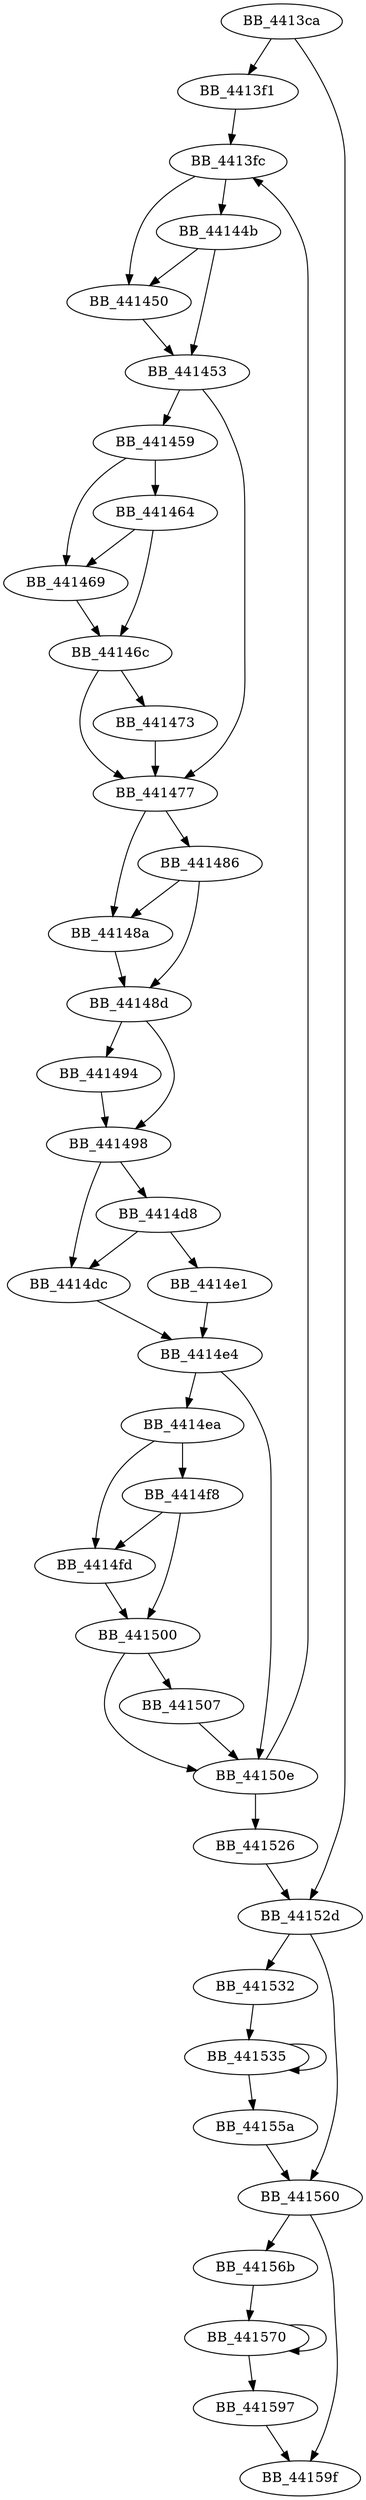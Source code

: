 DiGraph ___mtold12{
BB_4413ca->BB_4413f1
BB_4413ca->BB_44152d
BB_4413f1->BB_4413fc
BB_4413fc->BB_44144b
BB_4413fc->BB_441450
BB_44144b->BB_441450
BB_44144b->BB_441453
BB_441450->BB_441453
BB_441453->BB_441459
BB_441453->BB_441477
BB_441459->BB_441464
BB_441459->BB_441469
BB_441464->BB_441469
BB_441464->BB_44146c
BB_441469->BB_44146c
BB_44146c->BB_441473
BB_44146c->BB_441477
BB_441473->BB_441477
BB_441477->BB_441486
BB_441477->BB_44148a
BB_441486->BB_44148a
BB_441486->BB_44148d
BB_44148a->BB_44148d
BB_44148d->BB_441494
BB_44148d->BB_441498
BB_441494->BB_441498
BB_441498->BB_4414d8
BB_441498->BB_4414dc
BB_4414d8->BB_4414dc
BB_4414d8->BB_4414e1
BB_4414dc->BB_4414e4
BB_4414e1->BB_4414e4
BB_4414e4->BB_4414ea
BB_4414e4->BB_44150e
BB_4414ea->BB_4414f8
BB_4414ea->BB_4414fd
BB_4414f8->BB_4414fd
BB_4414f8->BB_441500
BB_4414fd->BB_441500
BB_441500->BB_441507
BB_441500->BB_44150e
BB_441507->BB_44150e
BB_44150e->BB_4413fc
BB_44150e->BB_441526
BB_441526->BB_44152d
BB_44152d->BB_441532
BB_44152d->BB_441560
BB_441532->BB_441535
BB_441535->BB_441535
BB_441535->BB_44155a
BB_44155a->BB_441560
BB_441560->BB_44156b
BB_441560->BB_44159f
BB_44156b->BB_441570
BB_441570->BB_441570
BB_441570->BB_441597
BB_441597->BB_44159f
}
